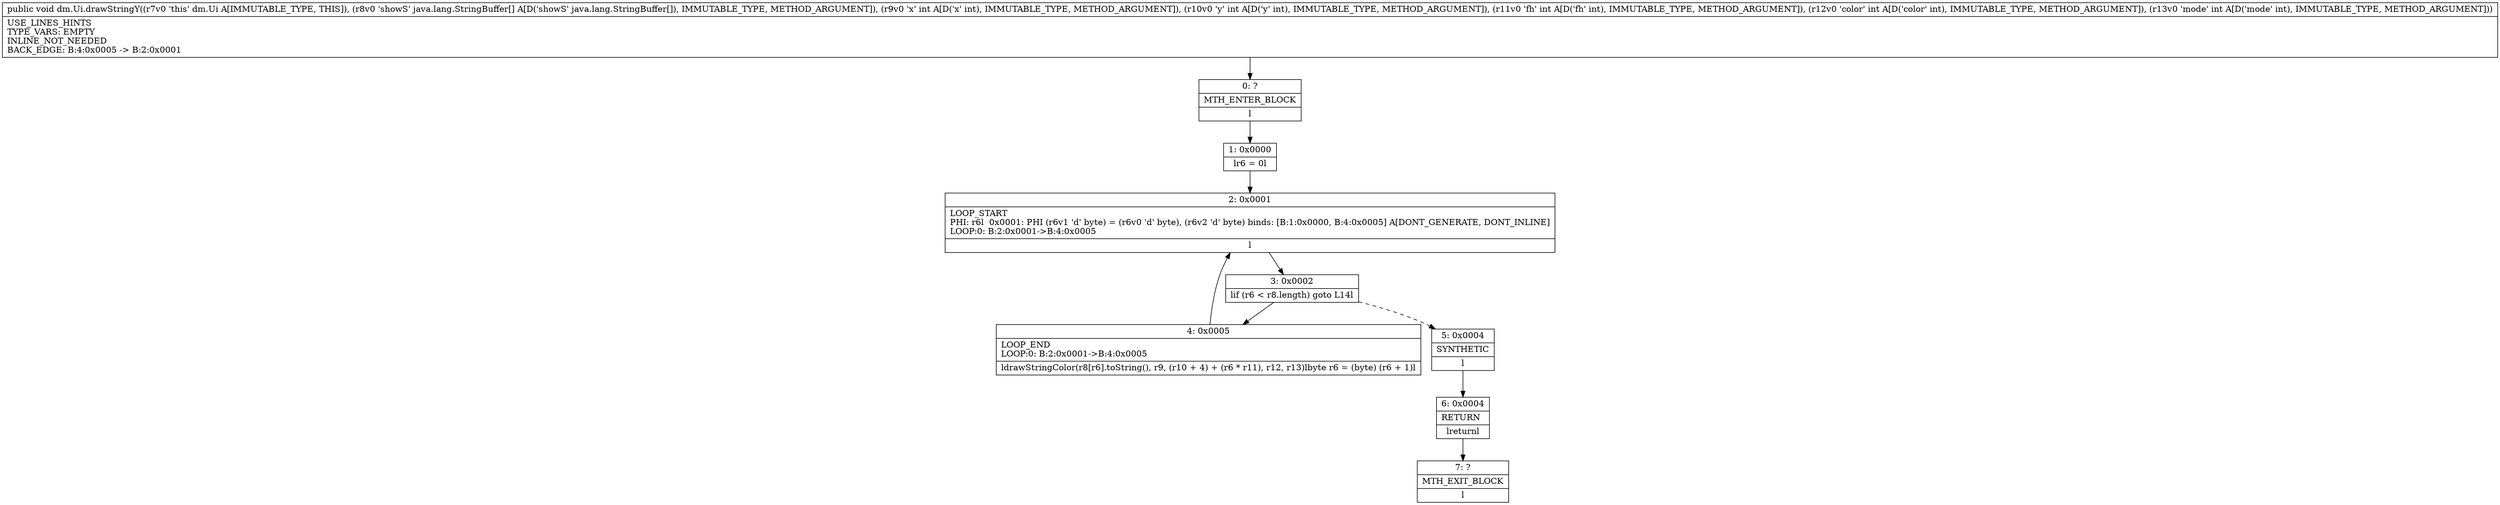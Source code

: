 digraph "CFG fordm.Ui.drawStringY([Ljava\/lang\/StringBuffer;IIIII)V" {
Node_0 [shape=record,label="{0\:\ ?|MTH_ENTER_BLOCK\l|l}"];
Node_1 [shape=record,label="{1\:\ 0x0000|lr6 = 0l}"];
Node_2 [shape=record,label="{2\:\ 0x0001|LOOP_START\lPHI: r6l  0x0001: PHI (r6v1 'd' byte) = (r6v0 'd' byte), (r6v2 'd' byte) binds: [B:1:0x0000, B:4:0x0005] A[DONT_GENERATE, DONT_INLINE]\lLOOP:0: B:2:0x0001\-\>B:4:0x0005\l|l}"];
Node_3 [shape=record,label="{3\:\ 0x0002|lif (r6 \< r8.length) goto L14l}"];
Node_4 [shape=record,label="{4\:\ 0x0005|LOOP_END\lLOOP:0: B:2:0x0001\-\>B:4:0x0005\l|ldrawStringColor(r8[r6].toString(), r9, (r10 + 4) + (r6 * r11), r12, r13)lbyte r6 = (byte) (r6 + 1)l}"];
Node_5 [shape=record,label="{5\:\ 0x0004|SYNTHETIC\l|l}"];
Node_6 [shape=record,label="{6\:\ 0x0004|RETURN\l|lreturnl}"];
Node_7 [shape=record,label="{7\:\ ?|MTH_EXIT_BLOCK\l|l}"];
MethodNode[shape=record,label="{public void dm.Ui.drawStringY((r7v0 'this' dm.Ui A[IMMUTABLE_TYPE, THIS]), (r8v0 'showS' java.lang.StringBuffer[] A[D('showS' java.lang.StringBuffer[]), IMMUTABLE_TYPE, METHOD_ARGUMENT]), (r9v0 'x' int A[D('x' int), IMMUTABLE_TYPE, METHOD_ARGUMENT]), (r10v0 'y' int A[D('y' int), IMMUTABLE_TYPE, METHOD_ARGUMENT]), (r11v0 'fh' int A[D('fh' int), IMMUTABLE_TYPE, METHOD_ARGUMENT]), (r12v0 'color' int A[D('color' int), IMMUTABLE_TYPE, METHOD_ARGUMENT]), (r13v0 'mode' int A[D('mode' int), IMMUTABLE_TYPE, METHOD_ARGUMENT]))  | USE_LINES_HINTS\lTYPE_VARS: EMPTY\lINLINE_NOT_NEEDED\lBACK_EDGE: B:4:0x0005 \-\> B:2:0x0001\l}"];
MethodNode -> Node_0;
Node_0 -> Node_1;
Node_1 -> Node_2;
Node_2 -> Node_3;
Node_3 -> Node_4;
Node_3 -> Node_5[style=dashed];
Node_4 -> Node_2;
Node_5 -> Node_6;
Node_6 -> Node_7;
}

